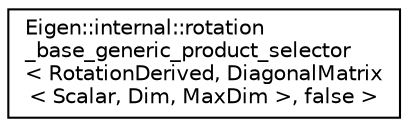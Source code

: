 digraph "Graphical Class Hierarchy"
{
  edge [fontname="Helvetica",fontsize="10",labelfontname="Helvetica",labelfontsize="10"];
  node [fontname="Helvetica",fontsize="10",shape=record];
  rankdir="LR";
  Node1 [label="Eigen::internal::rotation\l_base_generic_product_selector\l\< RotationDerived, DiagonalMatrix\l\< Scalar, Dim, MaxDim \>, false \>",height=0.2,width=0.4,color="black", fillcolor="white", style="filled",URL="$struct_eigen_1_1internal_1_1rotation__base__generic__product__selector_3_01_rotation_derived_00_7e855ad9d8f41d04ee2e0f10c5040984.html"];
}
